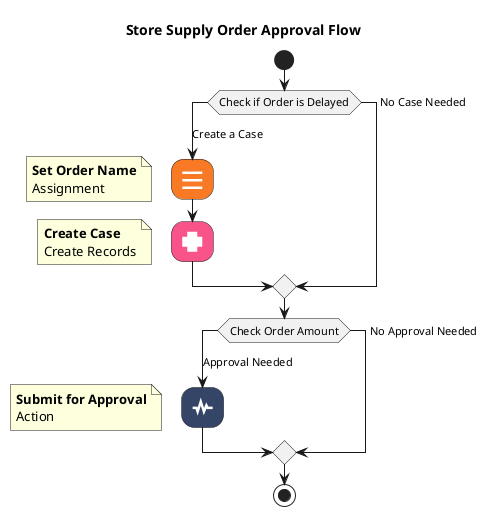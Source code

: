 ' THIS IS A TEMPORARY FILE
@startuml Store Supply Order Approval Flow
start
title Store Supply Order Approval Flow
switch (Check if Order is Delayed)
case (Create a Case)
#F97924:<color:white><size:30><&menu></size>;
floating note left
**Set Order Name**
Assignment
end note
#F9548A:<color:white><size:30><&medical-cross></size>;
floating note left
**Create Case**
Create Records
end note

case (No Case Needed)
endswitch
switch (Check Order Amount)
case (Approval Needed)
#344568:<color:white><size:30><&pulse></size>;
floating note left
**Submit for Approval**
Action
end note

case (No Approval Needed)
endswitch
stop
@enduml